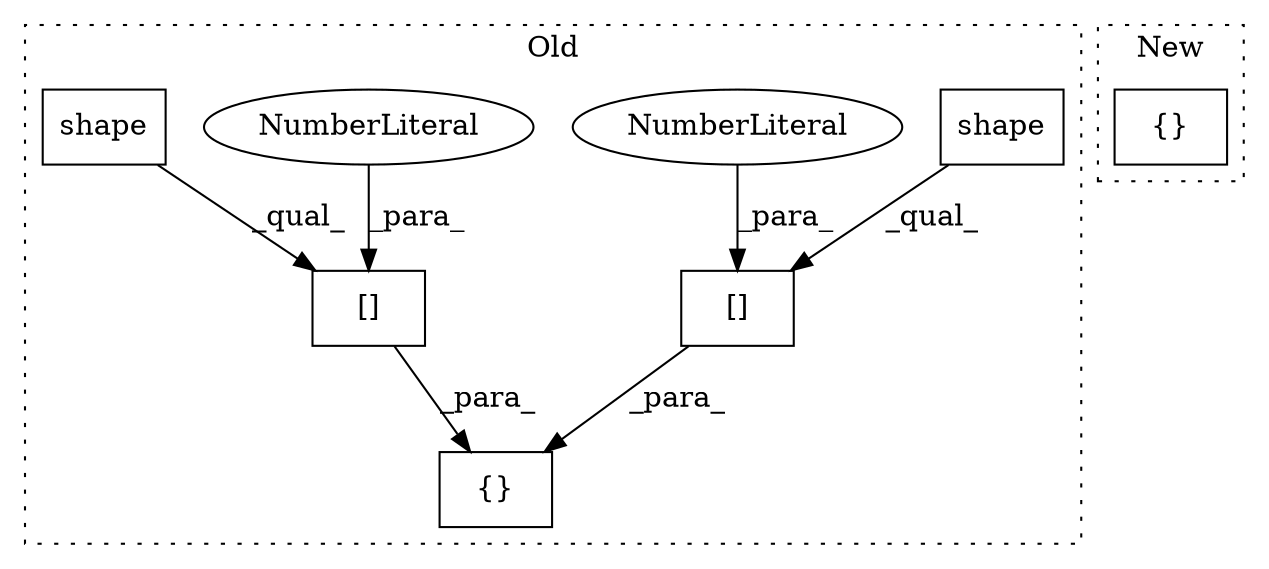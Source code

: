 digraph G {
subgraph cluster0 {
1 [label="shape" a="32" s="864,872" l="6,1" shape="box"];
3 [label="[]" a="2" s="853,875" l="21,1" shape="box"];
4 [label="NumberLiteral" a="34" s="874" l="1" shape="ellipse"];
5 [label="{}" a="4" s="829,876" l="1,1" shape="box"];
6 [label="[]" a="2" s="830,851" l="20,1" shape="box"];
7 [label="NumberLiteral" a="34" s="850" l="1" shape="ellipse"];
8 [label="shape" a="32" s="841,848" l="6,1" shape="box"];
label = "Old";
style="dotted";
}
subgraph cluster1 {
2 [label="{}" a="4" s="817,840" l="1,1" shape="box"];
label = "New";
style="dotted";
}
1 -> 3 [label="_qual_"];
3 -> 5 [label="_para_"];
4 -> 3 [label="_para_"];
6 -> 5 [label="_para_"];
7 -> 6 [label="_para_"];
8 -> 6 [label="_qual_"];
}